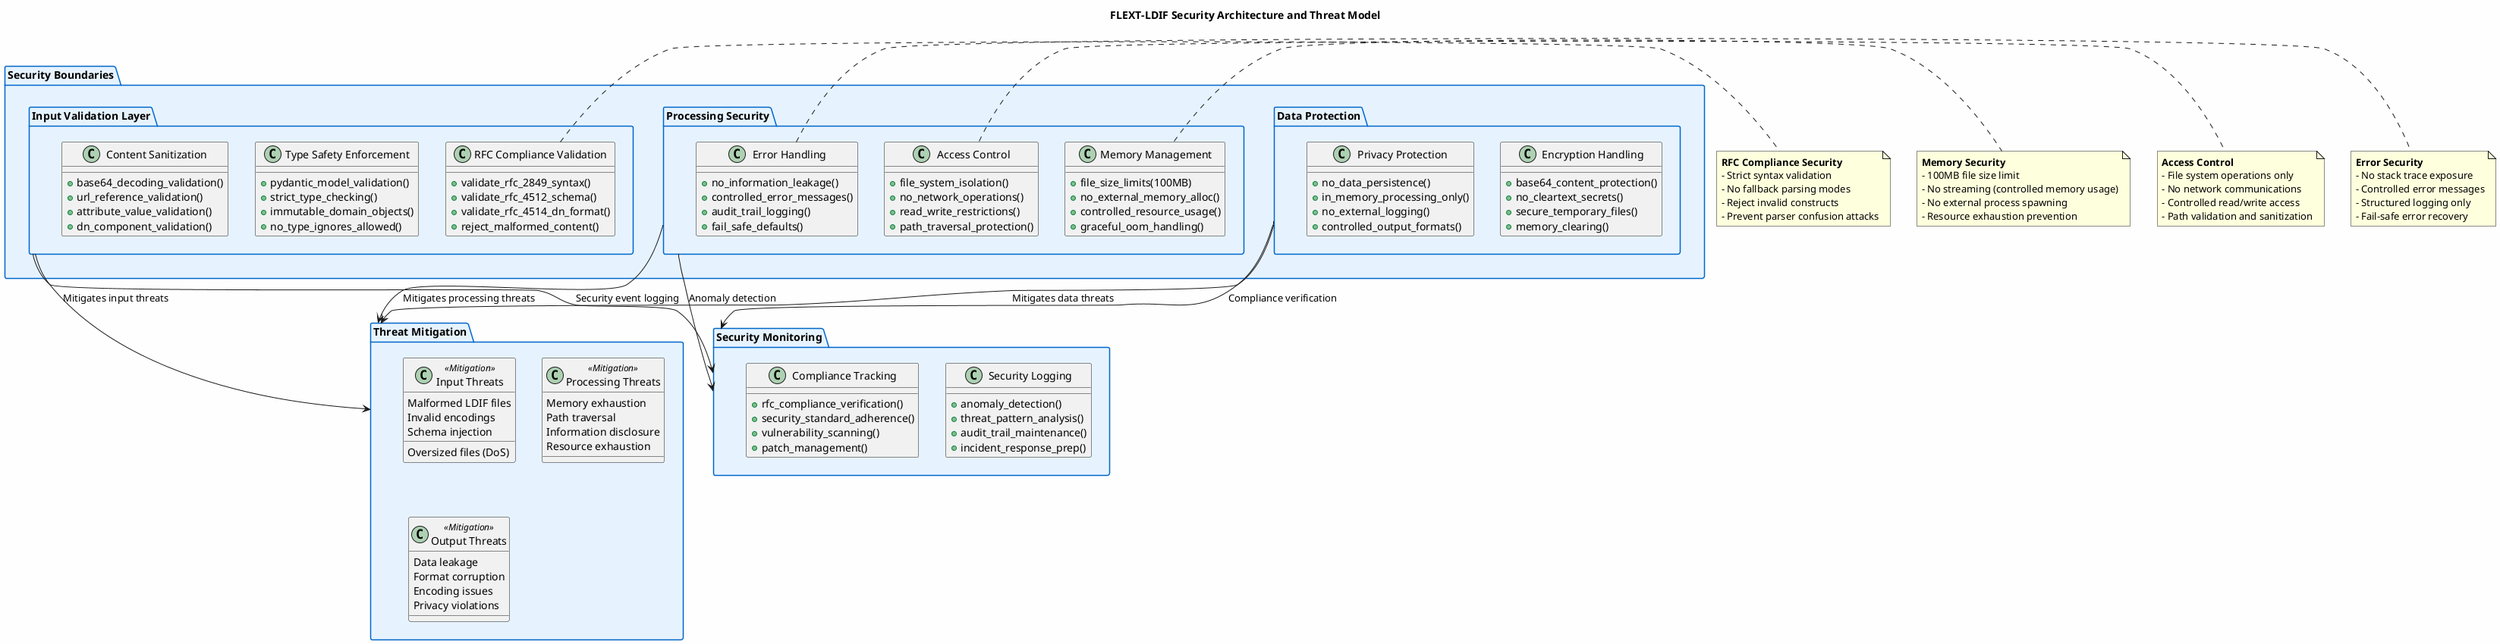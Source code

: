 @startuml FLEXT-LDIF Security Architecture

title FLEXT-LDIF Security Architecture and Threat Model

skinparam backgroundColor #FEFEFE
skinparam packageBackgroundColor #E6F3FF
skinparam packageBorderColor #0066CC

package "Security Boundaries" as Boundaries {

    package "Input Validation Layer" as InputValidation {
        class "RFC Compliance Validation" as RFCValidation {
            +validate_rfc_2849_syntax()
            +validate_rfc_4512_schema()
            +validate_rfc_4514_dn_format()
            +reject_malformed_content()
        }

        class "Type Safety Enforcement" as TypeSafety {
            +pydantic_model_validation()
            +strict_type_checking()
            +immutable_domain_objects()
            +no_type_ignores_allowed()
        }

        class "Content Sanitization" as Sanitization {
            +base64_decoding_validation()
            +url_reference_validation()
            +attribute_value_validation()
            +dn_component_validation()
        }
    }

    package "Processing Security" as ProcessingSecurity {
        class "Memory Management" as MemoryMgmt {
            +file_size_limits(100MB)
            +no_external_memory_alloc()
            +controlled_resource_usage()
            +graceful_oom_handling()
        }

        class "Error Handling" as ErrorHandling {
            +no_information_leakage()
            +controlled_error_messages()
            +audit_trail_logging()
            +fail_safe_defaults()
        }

        class "Access Control" as AccessControl {
            +file_system_isolation()
            +no_network_operations()
            +read_write_restrictions()
            +path_traversal_protection()
        }
    }

    package "Data Protection" as DataProtection {
        class "Encryption Handling" as Encryption {
            +base64_content_protection()
            +no_cleartext_secrets()
            +secure_temporary_files()
            +memory_clearing()
        }

        class "Privacy Protection" as Privacy {
            +no_data_persistence()
            +in_memory_processing_only()
            +no_external_logging()
            +controlled_output_formats()
        }
    }
}

package "Threat Mitigation" as Threats {

    class "Input Threats" <<Mitigation>> {
        Malformed LDIF files
        Oversized files (DoS)
        Invalid encodings
        Schema injection
    }

    class "Processing Threats" <<Mitigation>> {
        Memory exhaustion
        Path traversal
        Information disclosure
        Resource exhaustion
    }

    class "Output Threats" <<Mitigation>> {
        Data leakage
        Format corruption
        Encoding issues
        Privacy violations
    }
}

package "Security Monitoring" as Monitoring {
    class "Security Logging" as SecLogging {
        +anomaly_detection()
        +threat_pattern_analysis()
        +audit_trail_maintenance()
        +incident_response_prep()
    }

    class "Compliance Tracking" as Compliance {
        +rfc_compliance_verification()
        +security_standard_adherence()
        +vulnerability_scanning()
        +patch_management()
    }
}

InputValidation --> Threats : Mitigates input threats
ProcessingSecurity --> Threats : Mitigates processing threats
DataProtection --> Threats : Mitigates data threats

InputValidation --> Monitoring : Security event logging
ProcessingSecurity --> Monitoring : Anomaly detection
DataProtection --> Monitoring : Compliance verification

note right of RFCValidation
    **RFC Compliance Security**
    - Strict syntax validation
    - No fallback parsing modes
    - Reject invalid constructs
    - Prevent parser confusion attacks
end note

note right of MemoryMgmt
    **Memory Security**
    - 100MB file size limit
    - No streaming (controlled memory usage)
    - No external process spawning
    - Resource exhaustion prevention
end note

note right of AccessControl
    **Access Control**
    - File system operations only
    - No network communications
    - Controlled read/write access
    - Path validation and sanitization
end note

note right of ErrorHandling
    **Error Security**
    - No stack trace exposure
    - Controlled error messages
    - Structured logging only
    - Fail-safe error recovery
end note

@enduml